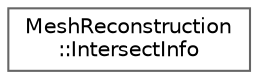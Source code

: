 digraph "类继承关系图"
{
 // INTERACTIVE_SVG=YES
 // LATEX_PDF_SIZE
  bgcolor="transparent";
  edge [fontname=Helvetica,fontsize=10,labelfontname=Helvetica,labelfontsize=10];
  node [fontname=Helvetica,fontsize=10,shape=box,height=0.2,width=0.4];
  rankdir="LR";
  Node0 [id="Node000000",label="MeshReconstruction\l::IntersectInfo",height=0.2,width=0.4,color="grey40", fillcolor="white", style="filled",URL="$d7/dfa/structMeshReconstruction_1_1IntersectInfo.html",tooltip=" "];
}
